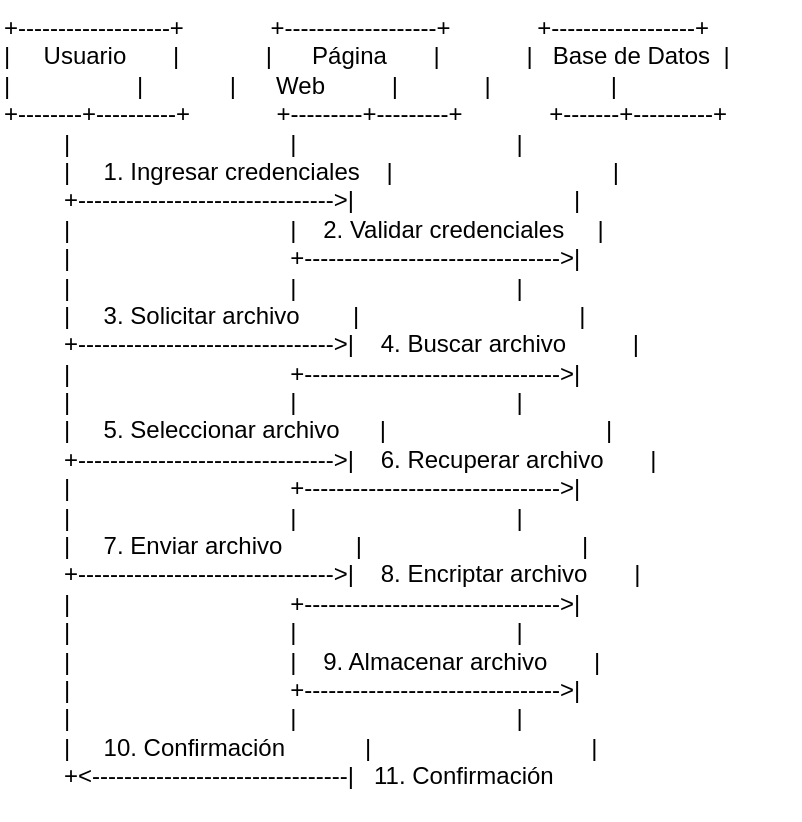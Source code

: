 <mxfile version="24.1.0" type="device">
  <diagram name="Página-1" id="L314dxyPoQXHvJv8pYbW">
    <mxGraphModel dx="1050" dy="669" grid="1" gridSize="10" guides="1" tooltips="1" connect="1" arrows="1" fold="1" page="1" pageScale="1" pageWidth="827" pageHeight="1169" math="0" shadow="0">
      <root>
        <mxCell id="0" />
        <mxCell id="1" parent="0" />
        <mxCell id="cGOFUa8Rdf4IuGASdnf6-1" value="+-------------------+             +-------------------+             +------------------+&#xa;|     Usuario       |             |      Página       |             |   Base de Datos  |&#xa;|                   |             |      Web          |             |                  |&#xa;+--------+----------+             +---------+---------+             +-------+----------+&#xa;         |                                 |                                 |&#xa;         |     1. Ingresar credenciales    |                                 |&#xa;         +--------------------------------&gt;|                                 |&#xa;         |                                 |    2. Validar credenciales     |&#xa;         |                                 +--------------------------------&gt;|&#xa;         |                                 |                                 |&#xa;         |     3. Solicitar archivo        |                                 |&#xa;         +--------------------------------&gt;|    4. Buscar archivo          |&#xa;         |                                 +--------------------------------&gt;|&#xa;         |                                 |                                 |&#xa;         |     5. Seleccionar archivo      |                                 |&#xa;         +--------------------------------&gt;|    6. Recuperar archivo       |&#xa;         |                                 +--------------------------------&gt;|&#xa;         |                                 |                                 |&#xa;         |     7. Enviar archivo           |                                 |&#xa;         +--------------------------------&gt;|    8. Encriptar archivo       |&#xa;         |                                 +--------------------------------&gt;|&#xa;         |                                 |                                 |&#xa;         |                                 |    9. Almacenar archivo       |&#xa;         |                                 +--------------------------------&gt;|&#xa;         |                                 |                                 |&#xa;         |     10. Confirmación            |                                 |&#xa;         +&lt;--------------------------------|   11. Confirmación" style="text;whiteSpace=wrap;" vertex="1" parent="1">
          <mxGeometry x="260" y="260" width="400" height="410" as="geometry" />
        </mxCell>
      </root>
    </mxGraphModel>
  </diagram>
</mxfile>
